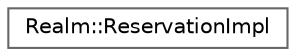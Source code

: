 digraph "Graphical Class Hierarchy"
{
 // LATEX_PDF_SIZE
  bgcolor="transparent";
  edge [fontname=Helvetica,fontsize=10,labelfontname=Helvetica,labelfontsize=10];
  node [fontname=Helvetica,fontsize=10,shape=box,height=0.2,width=0.4];
  rankdir="LR";
  Node0 [id="Node000000",label="Realm::ReservationImpl",height=0.2,width=0.4,color="grey40", fillcolor="white", style="filled",URL="$classRealm_1_1ReservationImpl.html",tooltip=" "];
}
